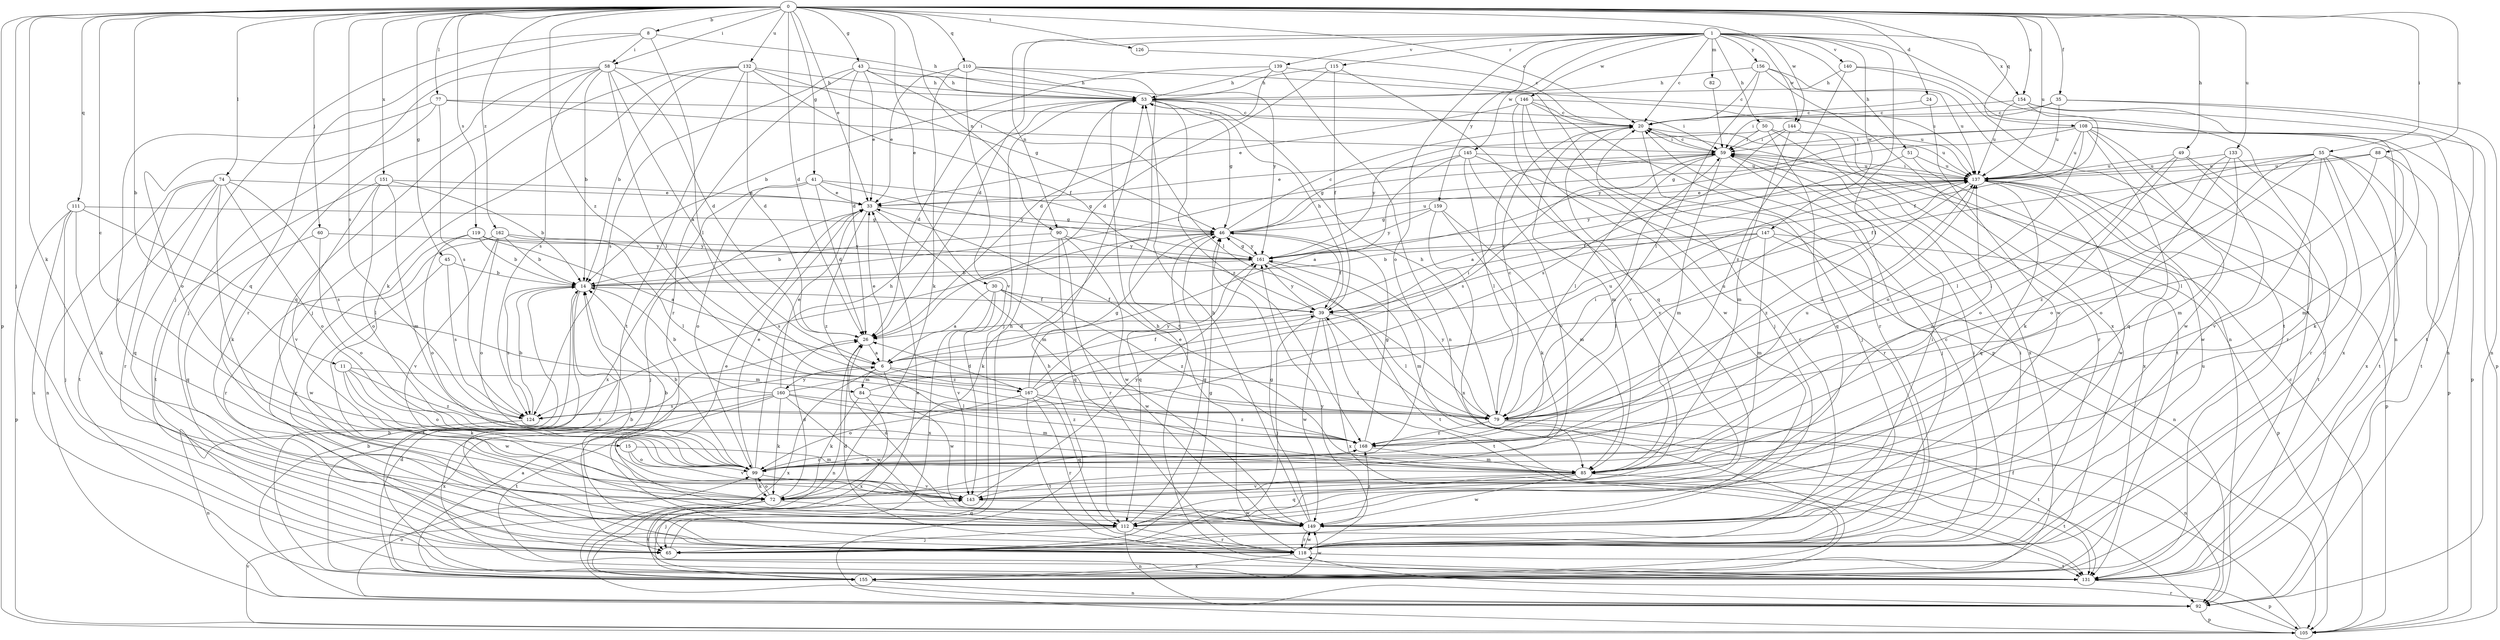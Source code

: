 strict digraph  {
0;
1;
6;
8;
11;
14;
15;
20;
24;
26;
30;
33;
35;
39;
41;
43;
45;
46;
49;
50;
51;
53;
55;
58;
59;
60;
65;
72;
74;
77;
79;
82;
84;
85;
88;
90;
92;
99;
105;
108;
110;
111;
112;
115;
118;
119;
124;
126;
131;
132;
133;
137;
139;
140;
143;
144;
145;
146;
147;
149;
151;
154;
155;
156;
159;
160;
161;
162;
167;
168;
0 -> 8  [label=b];
0 -> 11  [label=b];
0 -> 15  [label=c];
0 -> 20  [label=c];
0 -> 24  [label=d];
0 -> 26  [label=d];
0 -> 30  [label=e];
0 -> 33  [label=e];
0 -> 35  [label=f];
0 -> 41  [label=g];
0 -> 43  [label=g];
0 -> 45  [label=g];
0 -> 49  [label=h];
0 -> 55  [label=i];
0 -> 58  [label=i];
0 -> 60  [label=j];
0 -> 65  [label=j];
0 -> 72  [label=k];
0 -> 74  [label=l];
0 -> 77  [label=l];
0 -> 88  [label=n];
0 -> 90  [label=n];
0 -> 105  [label=p];
0 -> 108  [label=q];
0 -> 110  [label=q];
0 -> 111  [label=q];
0 -> 119  [label=s];
0 -> 124  [label=s];
0 -> 126  [label=t];
0 -> 132  [label=u];
0 -> 133  [label=u];
0 -> 137  [label=u];
0 -> 144  [label=w];
0 -> 151  [label=x];
0 -> 154  [label=x];
0 -> 162  [label=z];
0 -> 167  [label=z];
1 -> 20  [label=c];
1 -> 26  [label=d];
1 -> 50  [label=h];
1 -> 51  [label=h];
1 -> 79  [label=l];
1 -> 82  [label=m];
1 -> 90  [label=n];
1 -> 99  [label=o];
1 -> 115  [label=r];
1 -> 131  [label=t];
1 -> 139  [label=v];
1 -> 140  [label=v];
1 -> 144  [label=w];
1 -> 145  [label=w];
1 -> 146  [label=w];
1 -> 147  [label=w];
1 -> 154  [label=x];
1 -> 156  [label=y];
1 -> 159  [label=y];
6 -> 33  [label=e];
6 -> 39  [label=f];
6 -> 79  [label=l];
6 -> 84  [label=m];
6 -> 149  [label=w];
6 -> 155  [label=x];
6 -> 160  [label=y];
6 -> 167  [label=z];
8 -> 53  [label=h];
8 -> 58  [label=i];
8 -> 65  [label=j];
8 -> 79  [label=l];
8 -> 112  [label=q];
11 -> 72  [label=k];
11 -> 84  [label=m];
11 -> 99  [label=o];
11 -> 149  [label=w];
11 -> 168  [label=z];
14 -> 39  [label=f];
14 -> 59  [label=i];
14 -> 118  [label=r];
14 -> 124  [label=s];
14 -> 131  [label=t];
15 -> 85  [label=m];
15 -> 99  [label=o];
15 -> 143  [label=v];
20 -> 59  [label=i];
20 -> 65  [label=j];
20 -> 85  [label=m];
20 -> 137  [label=u];
20 -> 143  [label=v];
24 -> 20  [label=c];
24 -> 149  [label=w];
26 -> 6  [label=a];
26 -> 92  [label=n];
30 -> 6  [label=a];
30 -> 39  [label=f];
30 -> 143  [label=v];
30 -> 149  [label=w];
30 -> 155  [label=x];
30 -> 168  [label=z];
33 -> 46  [label=g];
33 -> 65  [label=j];
33 -> 85  [label=m];
33 -> 168  [label=z];
35 -> 20  [label=c];
35 -> 59  [label=i];
35 -> 92  [label=n];
35 -> 131  [label=t];
35 -> 137  [label=u];
39 -> 26  [label=d];
39 -> 53  [label=h];
39 -> 65  [label=j];
39 -> 79  [label=l];
39 -> 131  [label=t];
39 -> 149  [label=w];
39 -> 155  [label=x];
39 -> 161  [label=y];
41 -> 26  [label=d];
41 -> 33  [label=e];
41 -> 46  [label=g];
41 -> 99  [label=o];
41 -> 155  [label=x];
41 -> 161  [label=y];
43 -> 26  [label=d];
43 -> 33  [label=e];
43 -> 53  [label=h];
43 -> 79  [label=l];
43 -> 118  [label=r];
43 -> 124  [label=s];
43 -> 161  [label=y];
45 -> 14  [label=b];
45 -> 124  [label=s];
45 -> 149  [label=w];
46 -> 20  [label=c];
46 -> 39  [label=f];
46 -> 72  [label=k];
46 -> 112  [label=q];
46 -> 124  [label=s];
46 -> 137  [label=u];
46 -> 161  [label=y];
49 -> 72  [label=k];
49 -> 99  [label=o];
49 -> 118  [label=r];
49 -> 137  [label=u];
49 -> 149  [label=w];
50 -> 59  [label=i];
50 -> 112  [label=q];
50 -> 131  [label=t];
50 -> 155  [label=x];
50 -> 161  [label=y];
51 -> 6  [label=a];
51 -> 137  [label=u];
51 -> 155  [label=x];
53 -> 20  [label=c];
53 -> 26  [label=d];
53 -> 46  [label=g];
53 -> 59  [label=i];
53 -> 65  [label=j];
53 -> 168  [label=z];
55 -> 79  [label=l];
55 -> 99  [label=o];
55 -> 105  [label=p];
55 -> 118  [label=r];
55 -> 131  [label=t];
55 -> 137  [label=u];
55 -> 143  [label=v];
55 -> 155  [label=x];
55 -> 168  [label=z];
58 -> 6  [label=a];
58 -> 14  [label=b];
58 -> 26  [label=d];
58 -> 53  [label=h];
58 -> 65  [label=j];
58 -> 79  [label=l];
58 -> 112  [label=q];
58 -> 118  [label=r];
58 -> 124  [label=s];
59 -> 20  [label=c];
59 -> 33  [label=e];
59 -> 65  [label=j];
59 -> 79  [label=l];
59 -> 85  [label=m];
59 -> 124  [label=s];
59 -> 137  [label=u];
60 -> 99  [label=o];
60 -> 112  [label=q];
60 -> 161  [label=y];
65 -> 20  [label=c];
65 -> 46  [label=g];
65 -> 53  [label=h];
65 -> 59  [label=i];
72 -> 26  [label=d];
72 -> 65  [label=j];
72 -> 99  [label=o];
72 -> 112  [label=q];
72 -> 131  [label=t];
74 -> 33  [label=e];
74 -> 72  [label=k];
74 -> 92  [label=n];
74 -> 99  [label=o];
74 -> 112  [label=q];
74 -> 118  [label=r];
74 -> 124  [label=s];
74 -> 131  [label=t];
77 -> 20  [label=c];
77 -> 59  [label=i];
77 -> 99  [label=o];
77 -> 124  [label=s];
77 -> 143  [label=v];
79 -> 20  [label=c];
79 -> 53  [label=h];
79 -> 92  [label=n];
79 -> 131  [label=t];
79 -> 137  [label=u];
79 -> 161  [label=y];
79 -> 168  [label=z];
82 -> 59  [label=i];
84 -> 72  [label=k];
84 -> 79  [label=l];
84 -> 137  [label=u];
84 -> 155  [label=x];
85 -> 33  [label=e];
85 -> 112  [label=q];
85 -> 131  [label=t];
85 -> 137  [label=u];
85 -> 143  [label=v];
85 -> 149  [label=w];
88 -> 39  [label=f];
88 -> 79  [label=l];
88 -> 85  [label=m];
88 -> 131  [label=t];
88 -> 137  [label=u];
90 -> 14  [label=b];
90 -> 112  [label=q];
90 -> 118  [label=r];
90 -> 149  [label=w];
90 -> 161  [label=y];
92 -> 14  [label=b];
92 -> 99  [label=o];
92 -> 105  [label=p];
99 -> 14  [label=b];
99 -> 33  [label=e];
99 -> 53  [label=h];
99 -> 72  [label=k];
99 -> 143  [label=v];
99 -> 168  [label=z];
105 -> 20  [label=c];
105 -> 39  [label=f];
105 -> 53  [label=h];
105 -> 118  [label=r];
105 -> 143  [label=v];
108 -> 46  [label=g];
108 -> 59  [label=i];
108 -> 99  [label=o];
108 -> 105  [label=p];
108 -> 112  [label=q];
108 -> 118  [label=r];
108 -> 137  [label=u];
108 -> 149  [label=w];
108 -> 155  [label=x];
108 -> 161  [label=y];
110 -> 33  [label=e];
110 -> 53  [label=h];
110 -> 72  [label=k];
110 -> 131  [label=t];
110 -> 137  [label=u];
110 -> 143  [label=v];
111 -> 46  [label=g];
111 -> 65  [label=j];
111 -> 72  [label=k];
111 -> 79  [label=l];
111 -> 105  [label=p];
111 -> 155  [label=x];
112 -> 33  [label=e];
112 -> 46  [label=g];
112 -> 65  [label=j];
112 -> 92  [label=n];
112 -> 118  [label=r];
115 -> 26  [label=d];
115 -> 39  [label=f];
115 -> 53  [label=h];
115 -> 112  [label=q];
118 -> 14  [label=b];
118 -> 20  [label=c];
118 -> 26  [label=d];
118 -> 53  [label=h];
118 -> 59  [label=i];
118 -> 131  [label=t];
118 -> 137  [label=u];
118 -> 149  [label=w];
118 -> 155  [label=x];
118 -> 161  [label=y];
119 -> 6  [label=a];
119 -> 14  [label=b];
119 -> 99  [label=o];
119 -> 118  [label=r];
119 -> 161  [label=y];
124 -> 14  [label=b];
124 -> 92  [label=n];
126 -> 20  [label=c];
131 -> 105  [label=p];
132 -> 14  [label=b];
132 -> 26  [label=d];
132 -> 39  [label=f];
132 -> 46  [label=g];
132 -> 53  [label=h];
132 -> 65  [label=j];
132 -> 72  [label=k];
132 -> 131  [label=t];
133 -> 72  [label=k];
133 -> 79  [label=l];
133 -> 85  [label=m];
133 -> 99  [label=o];
133 -> 137  [label=u];
137 -> 33  [label=e];
137 -> 39  [label=f];
137 -> 59  [label=i];
137 -> 105  [label=p];
137 -> 112  [label=q];
137 -> 131  [label=t];
137 -> 149  [label=w];
137 -> 161  [label=y];
137 -> 168  [label=z];
139 -> 14  [label=b];
139 -> 26  [label=d];
139 -> 53  [label=h];
139 -> 92  [label=n];
139 -> 105  [label=p];
140 -> 53  [label=h];
140 -> 92  [label=n];
140 -> 131  [label=t];
140 -> 168  [label=z];
143 -> 14  [label=b];
143 -> 149  [label=w];
143 -> 161  [label=y];
144 -> 59  [label=i];
144 -> 85  [label=m];
144 -> 118  [label=r];
144 -> 124  [label=s];
145 -> 6  [label=a];
145 -> 46  [label=g];
145 -> 79  [label=l];
145 -> 118  [label=r];
145 -> 137  [label=u];
145 -> 143  [label=v];
146 -> 20  [label=c];
146 -> 33  [label=e];
146 -> 65  [label=j];
146 -> 118  [label=r];
146 -> 137  [label=u];
146 -> 143  [label=v];
146 -> 149  [label=w];
147 -> 14  [label=b];
147 -> 79  [label=l];
147 -> 85  [label=m];
147 -> 92  [label=n];
147 -> 105  [label=p];
147 -> 161  [label=y];
149 -> 26  [label=d];
149 -> 46  [label=g];
149 -> 53  [label=h];
149 -> 59  [label=i];
149 -> 118  [label=r];
149 -> 168  [label=z];
151 -> 14  [label=b];
151 -> 33  [label=e];
151 -> 85  [label=m];
151 -> 99  [label=o];
151 -> 131  [label=t];
151 -> 143  [label=v];
154 -> 20  [label=c];
154 -> 39  [label=f];
154 -> 92  [label=n];
154 -> 105  [label=p];
154 -> 137  [label=u];
155 -> 6  [label=a];
155 -> 14  [label=b];
155 -> 26  [label=d];
155 -> 33  [label=e];
155 -> 92  [label=n];
155 -> 149  [label=w];
156 -> 20  [label=c];
156 -> 53  [label=h];
156 -> 79  [label=l];
156 -> 92  [label=n];
156 -> 137  [label=u];
156 -> 155  [label=x];
159 -> 46  [label=g];
159 -> 72  [label=k];
159 -> 85  [label=m];
159 -> 155  [label=x];
159 -> 161  [label=y];
160 -> 14  [label=b];
160 -> 33  [label=e];
160 -> 72  [label=k];
160 -> 85  [label=m];
160 -> 124  [label=s];
160 -> 131  [label=t];
160 -> 137  [label=u];
160 -> 149  [label=w];
160 -> 155  [label=x];
160 -> 168  [label=z];
161 -> 14  [label=b];
161 -> 46  [label=g];
161 -> 85  [label=m];
161 -> 131  [label=t];
162 -> 14  [label=b];
162 -> 79  [label=l];
162 -> 99  [label=o];
162 -> 118  [label=r];
162 -> 143  [label=v];
162 -> 161  [label=y];
167 -> 26  [label=d];
167 -> 46  [label=g];
167 -> 59  [label=i];
167 -> 99  [label=o];
167 -> 112  [label=q];
167 -> 118  [label=r];
167 -> 131  [label=t];
167 -> 161  [label=y];
167 -> 168  [label=z];
168 -> 46  [label=g];
168 -> 59  [label=i];
168 -> 85  [label=m];
168 -> 99  [label=o];
168 -> 137  [label=u];
}
